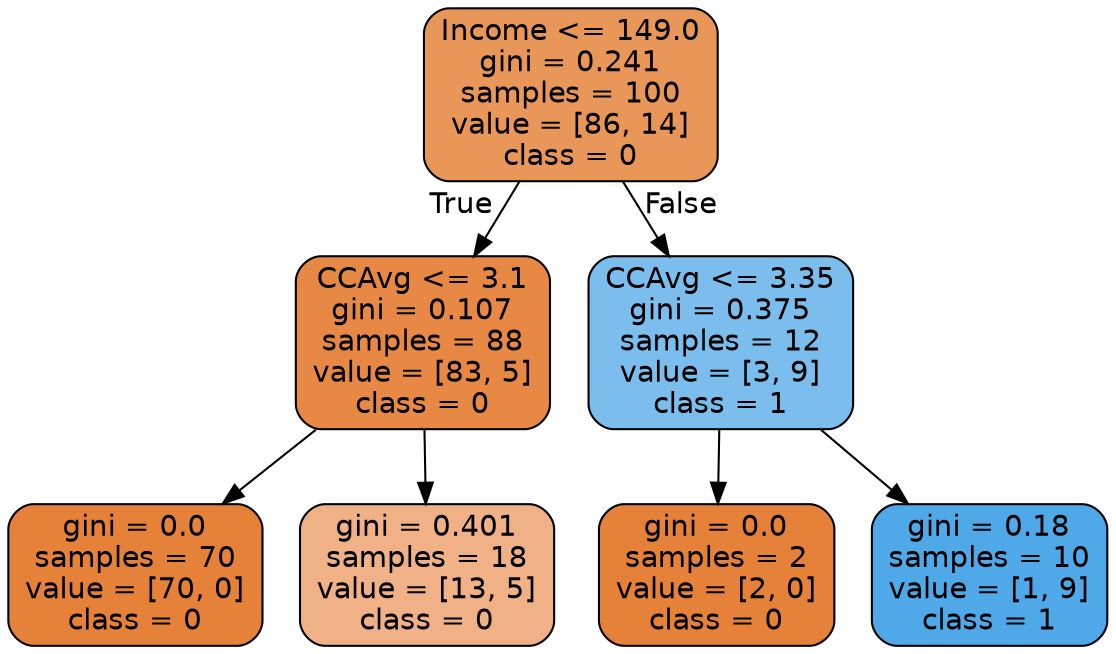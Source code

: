 digraph Tree {
node [shape=box, style="filled, rounded", color="black", fontname=helvetica] ;
edge [fontname=helvetica] ;
0 [label="Income <= 149.0\ngini = 0.241\nsamples = 100\nvalue = [86, 14]\nclass = 0", fillcolor="#e99659"] ;
1 [label="CCAvg <= 3.1\ngini = 0.107\nsamples = 88\nvalue = [83, 5]\nclass = 0", fillcolor="#e78945"] ;
0 -> 1 [labeldistance=2.5, labelangle=45, headlabel="True"] ;
2 [label="gini = 0.0\nsamples = 70\nvalue = [70, 0]\nclass = 0", fillcolor="#e58139"] ;
1 -> 2 ;
3 [label="gini = 0.401\nsamples = 18\nvalue = [13, 5]\nclass = 0", fillcolor="#efb185"] ;
1 -> 3 ;
4 [label="CCAvg <= 3.35\ngini = 0.375\nsamples = 12\nvalue = [3, 9]\nclass = 1", fillcolor="#7bbeee"] ;
0 -> 4 [labeldistance=2.5, labelangle=-45, headlabel="False"] ;
5 [label="gini = 0.0\nsamples = 2\nvalue = [2, 0]\nclass = 0", fillcolor="#e58139"] ;
4 -> 5 ;
6 [label="gini = 0.18\nsamples = 10\nvalue = [1, 9]\nclass = 1", fillcolor="#4fa8e8"] ;
4 -> 6 ;
}